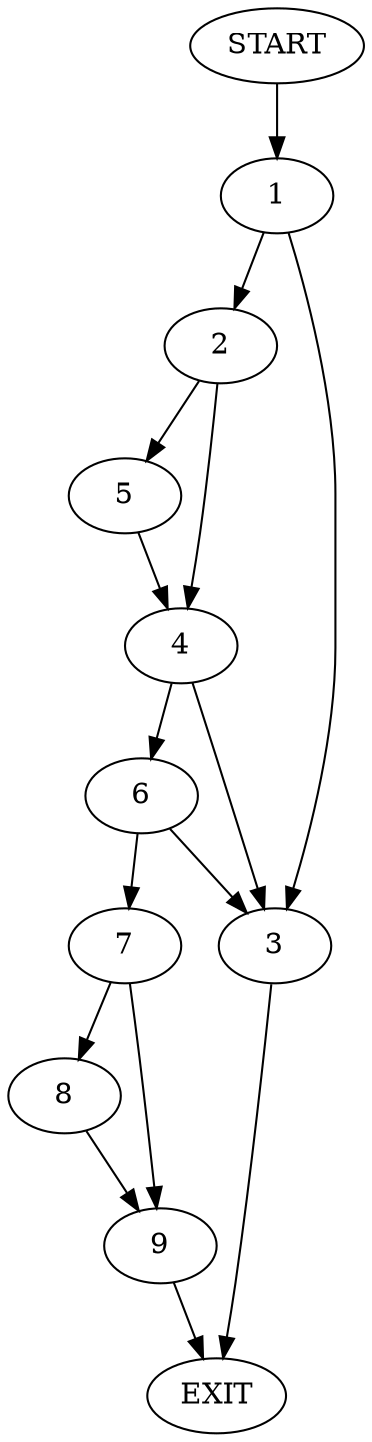 digraph {
0 [label="START"]
10 [label="EXIT"]
0 -> 1
1 -> 2
1 -> 3
3 -> 10
2 -> 4
2 -> 5
4 -> 6
4 -> 3
5 -> 4
6 -> 7
6 -> 3
7 -> 8
7 -> 9
8 -> 9
9 -> 10
}
